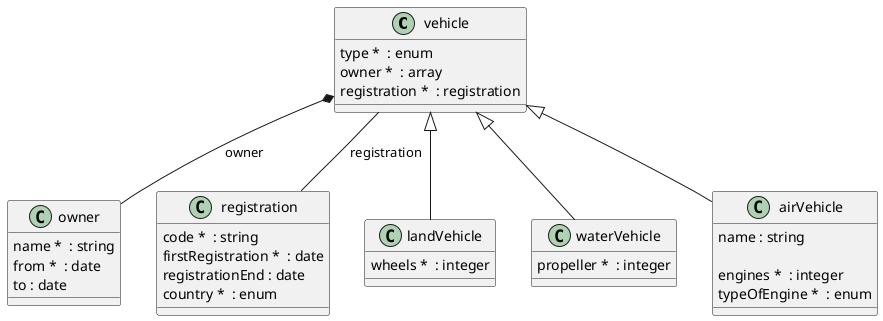 @startuml

class vehicle {
  type *  : enum 
  owner *  : array 
  registration *  : registration 
}

vehicle *-- owner : owner

vehicle -- registration : registration

class landVehicle {
  wheels *  : integer 
}
vehicle <|-- landVehicle

class waterVehicle {
  propeller *  : integer 
}
vehicle <|-- waterVehicle

class airVehicle {
  name : string 
  
  engines *  : integer 
  typeOfEngine *  : enum 
}
vehicle <|-- airVehicle

class owner {
  name *  : string 
  from *  : date 
  to : date 
}

class registration {
  code *  : string 
  firstRegistration *  : date 
  registrationEnd : date 
  country *  : enum 
}
@enduml
